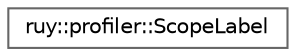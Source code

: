 digraph "Graphical Class Hierarchy"
{
 // LATEX_PDF_SIZE
  bgcolor="transparent";
  edge [fontname=Helvetica,fontsize=10,labelfontname=Helvetica,labelfontsize=10];
  node [fontname=Helvetica,fontsize=10,shape=box,height=0.2,width=0.4];
  rankdir="LR";
  Node0 [id="Node000000",label="ruy::profiler::ScopeLabel",height=0.2,width=0.4,color="grey40", fillcolor="white", style="filled",URL="$classruy_1_1profiler_1_1_scope_label.html",tooltip=" "];
}

